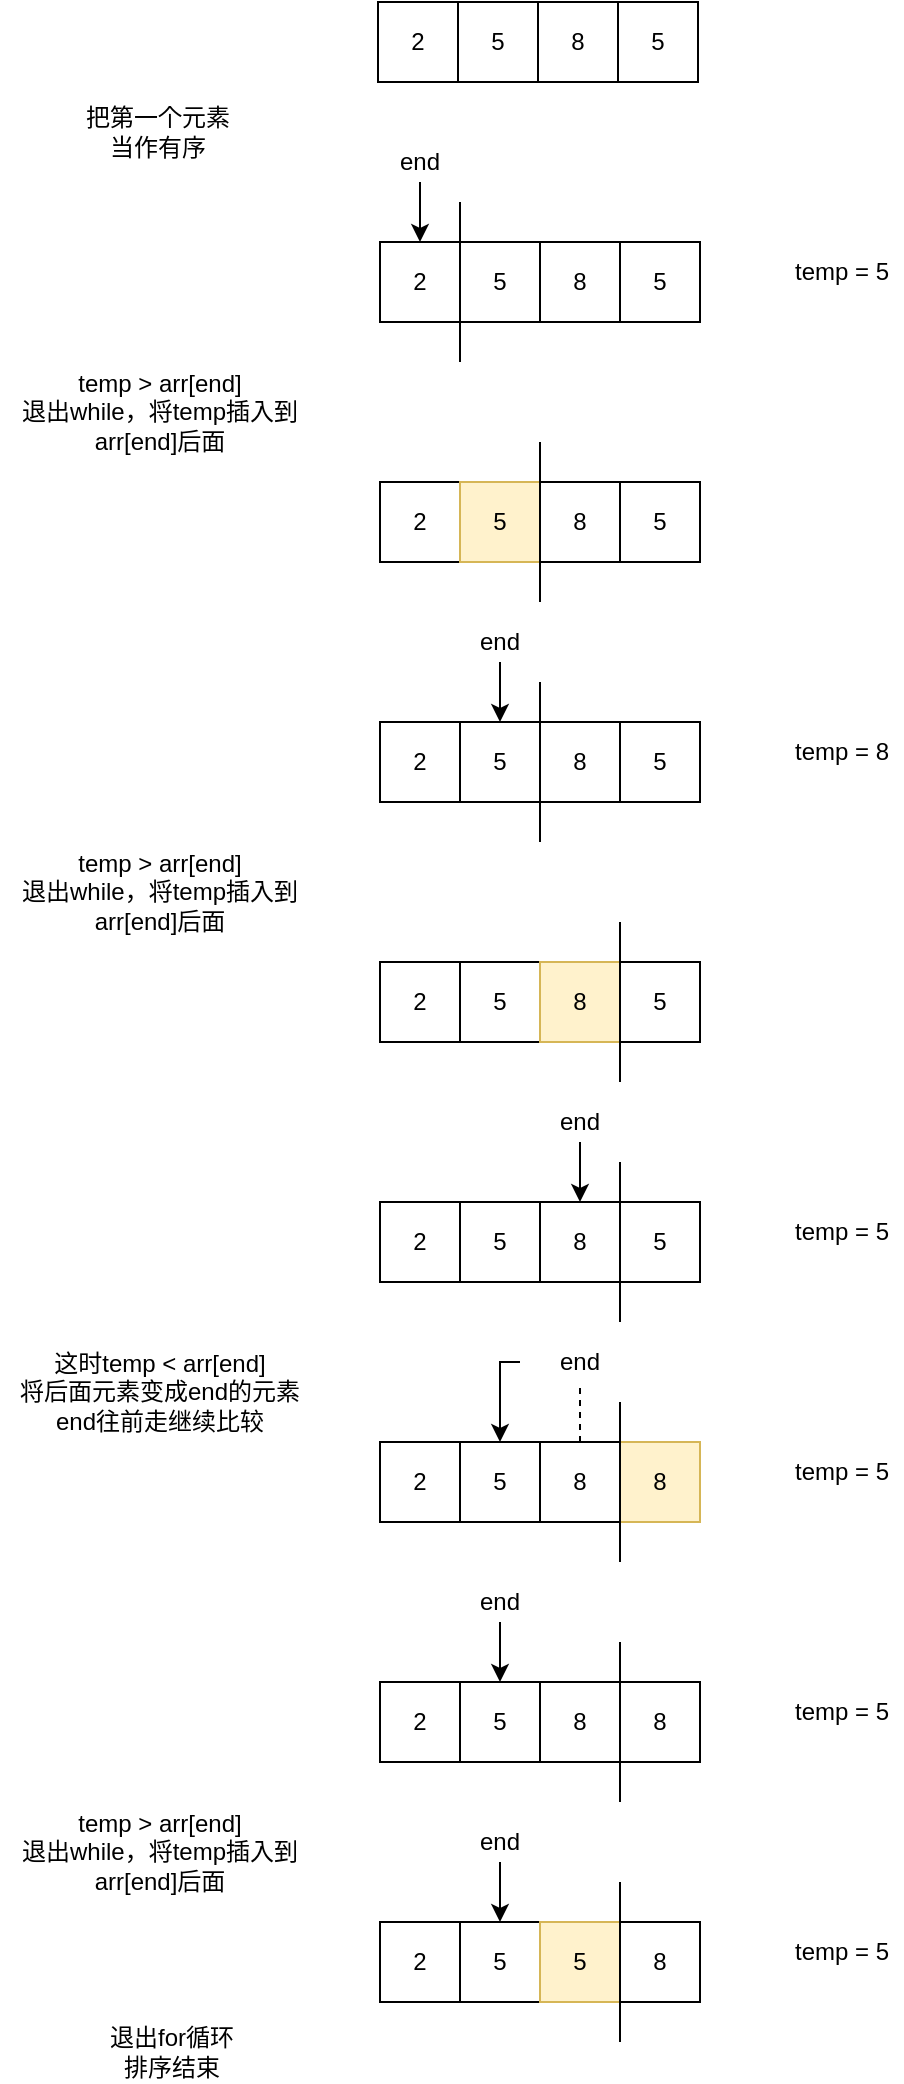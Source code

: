 <mxfile version="20.3.0" type="device"><diagram id="HtBqZlWE7aQmM8Wx6tXd" name="第 1 页"><mxGraphModel dx="1038" dy="649" grid="1" gridSize="10" guides="1" tooltips="1" connect="1" arrows="1" fold="1" page="1" pageScale="1" pageWidth="827" pageHeight="1169" math="0" shadow="0"><root><mxCell id="0"/><mxCell id="1" parent="0"/><mxCell id="O43Xtap4CsiJlCQimOoS-13" value="把第一个元素当作有序" style="text;html=1;strokeColor=none;fillColor=none;align=center;verticalAlign=middle;whiteSpace=wrap;rounded=0;" vertex="1" parent="1"><mxGeometry x="169" y="90" width="80" height="30" as="geometry"/></mxCell><mxCell id="O43Xtap4CsiJlCQimOoS-14" value="2" style="rounded=0;whiteSpace=wrap;html=1;" vertex="1" parent="1"><mxGeometry x="319" y="40" width="40" height="40" as="geometry"/></mxCell><mxCell id="O43Xtap4CsiJlCQimOoS-15" value="5" style="rounded=0;whiteSpace=wrap;html=1;" vertex="1" parent="1"><mxGeometry x="359" y="40" width="40" height="40" as="geometry"/></mxCell><mxCell id="O43Xtap4CsiJlCQimOoS-16" value="8" style="rounded=0;whiteSpace=wrap;html=1;" vertex="1" parent="1"><mxGeometry x="399" y="40" width="40" height="40" as="geometry"/></mxCell><mxCell id="O43Xtap4CsiJlCQimOoS-17" value="5" style="rounded=0;whiteSpace=wrap;html=1;" vertex="1" parent="1"><mxGeometry x="439" y="40" width="40" height="40" as="geometry"/></mxCell><mxCell id="O43Xtap4CsiJlCQimOoS-24" value="2" style="rounded=0;whiteSpace=wrap;html=1;" vertex="1" parent="1"><mxGeometry x="320" y="160" width="40" height="40" as="geometry"/></mxCell><mxCell id="O43Xtap4CsiJlCQimOoS-25" value="5" style="rounded=0;whiteSpace=wrap;html=1;" vertex="1" parent="1"><mxGeometry x="360" y="160" width="40" height="40" as="geometry"/></mxCell><mxCell id="O43Xtap4CsiJlCQimOoS-26" value="8" style="rounded=0;whiteSpace=wrap;html=1;" vertex="1" parent="1"><mxGeometry x="400" y="160" width="40" height="40" as="geometry"/></mxCell><mxCell id="O43Xtap4CsiJlCQimOoS-27" value="5" style="rounded=0;whiteSpace=wrap;html=1;" vertex="1" parent="1"><mxGeometry x="440" y="160" width="40" height="40" as="geometry"/></mxCell><mxCell id="O43Xtap4CsiJlCQimOoS-31" value="" style="endArrow=none;html=1;rounded=0;" edge="1" parent="1"><mxGeometry width="50" height="50" relative="1" as="geometry"><mxPoint x="360" y="220" as="sourcePoint"/><mxPoint x="360" y="140" as="targetPoint"/></mxGeometry></mxCell><mxCell id="O43Xtap4CsiJlCQimOoS-33" style="edgeStyle=orthogonalEdgeStyle;rounded=0;orthogonalLoop=1;jettySize=auto;html=1;" edge="1" parent="1" source="O43Xtap4CsiJlCQimOoS-32" target="O43Xtap4CsiJlCQimOoS-24"><mxGeometry relative="1" as="geometry"/></mxCell><mxCell id="O43Xtap4CsiJlCQimOoS-32" value="end" style="text;html=1;strokeColor=none;fillColor=none;align=center;verticalAlign=middle;whiteSpace=wrap;rounded=0;" vertex="1" parent="1"><mxGeometry x="310" y="110" width="60" height="20" as="geometry"/></mxCell><mxCell id="O43Xtap4CsiJlCQimOoS-34" value="temp = 5" style="text;html=1;strokeColor=none;fillColor=none;align=center;verticalAlign=middle;whiteSpace=wrap;rounded=0;" vertex="1" parent="1"><mxGeometry x="521" y="160" width="60" height="30" as="geometry"/></mxCell><mxCell id="O43Xtap4CsiJlCQimOoS-35" value="2" style="rounded=0;whiteSpace=wrap;html=1;" vertex="1" parent="1"><mxGeometry x="320" y="280" width="40" height="40" as="geometry"/></mxCell><mxCell id="O43Xtap4CsiJlCQimOoS-36" value="5" style="rounded=0;whiteSpace=wrap;html=1;fillColor=#fff2cc;strokeColor=#d6b656;" vertex="1" parent="1"><mxGeometry x="360" y="280" width="40" height="40" as="geometry"/></mxCell><mxCell id="O43Xtap4CsiJlCQimOoS-37" value="8" style="rounded=0;whiteSpace=wrap;html=1;" vertex="1" parent="1"><mxGeometry x="400" y="280" width="40" height="40" as="geometry"/></mxCell><mxCell id="O43Xtap4CsiJlCQimOoS-38" value="5" style="rounded=0;whiteSpace=wrap;html=1;" vertex="1" parent="1"><mxGeometry x="440" y="280" width="40" height="40" as="geometry"/></mxCell><mxCell id="O43Xtap4CsiJlCQimOoS-42" value="" style="endArrow=none;html=1;rounded=0;" edge="1" parent="1"><mxGeometry width="50" height="50" relative="1" as="geometry"><mxPoint x="400" y="340" as="sourcePoint"/><mxPoint x="400" y="260" as="targetPoint"/></mxGeometry></mxCell><mxCell id="O43Xtap4CsiJlCQimOoS-47" value="2" style="rounded=0;whiteSpace=wrap;html=1;" vertex="1" parent="1"><mxGeometry x="320" y="400" width="40" height="40" as="geometry"/></mxCell><mxCell id="O43Xtap4CsiJlCQimOoS-48" value="5" style="rounded=0;whiteSpace=wrap;html=1;" vertex="1" parent="1"><mxGeometry x="360" y="400" width="40" height="40" as="geometry"/></mxCell><mxCell id="O43Xtap4CsiJlCQimOoS-49" value="8" style="rounded=0;whiteSpace=wrap;html=1;" vertex="1" parent="1"><mxGeometry x="400" y="400" width="40" height="40" as="geometry"/></mxCell><mxCell id="O43Xtap4CsiJlCQimOoS-50" value="5" style="rounded=0;whiteSpace=wrap;html=1;" vertex="1" parent="1"><mxGeometry x="440" y="400" width="40" height="40" as="geometry"/></mxCell><mxCell id="O43Xtap4CsiJlCQimOoS-54" value="" style="endArrow=none;html=1;rounded=0;" edge="1" parent="1"><mxGeometry width="50" height="50" relative="1" as="geometry"><mxPoint x="400" y="460" as="sourcePoint"/><mxPoint x="400" y="380" as="targetPoint"/></mxGeometry></mxCell><mxCell id="O43Xtap4CsiJlCQimOoS-55" style="edgeStyle=orthogonalEdgeStyle;rounded=0;orthogonalLoop=1;jettySize=auto;html=1;" edge="1" parent="1" source="O43Xtap4CsiJlCQimOoS-56"><mxGeometry relative="1" as="geometry"><mxPoint x="380" y="400" as="targetPoint"/></mxGeometry></mxCell><mxCell id="O43Xtap4CsiJlCQimOoS-56" value="end" style="text;html=1;strokeColor=none;fillColor=none;align=center;verticalAlign=middle;whiteSpace=wrap;rounded=0;" vertex="1" parent="1"><mxGeometry x="350" y="350" width="60" height="20" as="geometry"/></mxCell><mxCell id="O43Xtap4CsiJlCQimOoS-57" value="temp = 8" style="text;html=1;strokeColor=none;fillColor=none;align=center;verticalAlign=middle;whiteSpace=wrap;rounded=0;" vertex="1" parent="1"><mxGeometry x="521" y="400" width="60" height="30" as="geometry"/></mxCell><mxCell id="O43Xtap4CsiJlCQimOoS-58" value="temp &amp;gt; arr[end]&lt;br&gt;退出while，将temp插入到arr[end]后面" style="text;html=1;strokeColor=none;fillColor=none;align=center;verticalAlign=middle;whiteSpace=wrap;rounded=0;" vertex="1" parent="1"><mxGeometry x="130" y="230" width="160" height="30" as="geometry"/></mxCell><mxCell id="O43Xtap4CsiJlCQimOoS-59" value="2" style="rounded=0;whiteSpace=wrap;html=1;" vertex="1" parent="1"><mxGeometry x="320" y="520" width="40" height="40" as="geometry"/></mxCell><mxCell id="O43Xtap4CsiJlCQimOoS-60" value="5" style="rounded=0;whiteSpace=wrap;html=1;" vertex="1" parent="1"><mxGeometry x="360" y="520" width="40" height="40" as="geometry"/></mxCell><mxCell id="O43Xtap4CsiJlCQimOoS-61" value="8" style="rounded=0;whiteSpace=wrap;html=1;fillColor=#fff2cc;strokeColor=#d6b656;" vertex="1" parent="1"><mxGeometry x="400" y="520" width="40" height="40" as="geometry"/></mxCell><mxCell id="O43Xtap4CsiJlCQimOoS-62" value="5" style="rounded=0;whiteSpace=wrap;html=1;" vertex="1" parent="1"><mxGeometry x="440" y="520" width="40" height="40" as="geometry"/></mxCell><mxCell id="O43Xtap4CsiJlCQimOoS-66" value="" style="endArrow=none;html=1;rounded=0;" edge="1" parent="1"><mxGeometry width="50" height="50" relative="1" as="geometry"><mxPoint x="440" y="580" as="sourcePoint"/><mxPoint x="440" y="500" as="targetPoint"/></mxGeometry></mxCell><mxCell id="O43Xtap4CsiJlCQimOoS-70" value="temp &amp;gt; arr[end]&lt;br&gt;退出while，将temp插入到arr[end]后面" style="text;html=1;strokeColor=none;fillColor=none;align=center;verticalAlign=middle;whiteSpace=wrap;rounded=0;" vertex="1" parent="1"><mxGeometry x="130" y="470" width="160" height="30" as="geometry"/></mxCell><mxCell id="O43Xtap4CsiJlCQimOoS-77" value="2" style="rounded=0;whiteSpace=wrap;html=1;" vertex="1" parent="1"><mxGeometry x="320" y="640" width="40" height="40" as="geometry"/></mxCell><mxCell id="O43Xtap4CsiJlCQimOoS-78" value="5" style="rounded=0;whiteSpace=wrap;html=1;" vertex="1" parent="1"><mxGeometry x="360" y="640" width="40" height="40" as="geometry"/></mxCell><mxCell id="O43Xtap4CsiJlCQimOoS-79" value="8" style="rounded=0;whiteSpace=wrap;html=1;" vertex="1" parent="1"><mxGeometry x="400" y="640" width="40" height="40" as="geometry"/></mxCell><mxCell id="O43Xtap4CsiJlCQimOoS-80" value="5" style="rounded=0;whiteSpace=wrap;html=1;" vertex="1" parent="1"><mxGeometry x="440" y="640" width="40" height="40" as="geometry"/></mxCell><mxCell id="O43Xtap4CsiJlCQimOoS-84" value="" style="endArrow=none;html=1;rounded=0;" edge="1" parent="1"><mxGeometry width="50" height="50" relative="1" as="geometry"><mxPoint x="440" y="700" as="sourcePoint"/><mxPoint x="440" y="620" as="targetPoint"/></mxGeometry></mxCell><mxCell id="O43Xtap4CsiJlCQimOoS-85" style="edgeStyle=orthogonalEdgeStyle;rounded=0;orthogonalLoop=1;jettySize=auto;html=1;" edge="1" parent="1" source="O43Xtap4CsiJlCQimOoS-86"><mxGeometry relative="1" as="geometry"><mxPoint x="420" y="640" as="targetPoint"/></mxGeometry></mxCell><mxCell id="O43Xtap4CsiJlCQimOoS-86" value="end" style="text;html=1;strokeColor=none;fillColor=none;align=center;verticalAlign=middle;whiteSpace=wrap;rounded=0;" vertex="1" parent="1"><mxGeometry x="390" y="590" width="60" height="20" as="geometry"/></mxCell><mxCell id="O43Xtap4CsiJlCQimOoS-87" value="temp = 5" style="text;html=1;strokeColor=none;fillColor=none;align=center;verticalAlign=middle;whiteSpace=wrap;rounded=0;" vertex="1" parent="1"><mxGeometry x="521" y="640" width="60" height="30" as="geometry"/></mxCell><mxCell id="O43Xtap4CsiJlCQimOoS-89" value="2" style="rounded=0;whiteSpace=wrap;html=1;" vertex="1" parent="1"><mxGeometry x="320" y="760" width="40" height="40" as="geometry"/></mxCell><mxCell id="O43Xtap4CsiJlCQimOoS-90" value="5" style="rounded=0;whiteSpace=wrap;html=1;" vertex="1" parent="1"><mxGeometry x="360" y="760" width="40" height="40" as="geometry"/></mxCell><mxCell id="O43Xtap4CsiJlCQimOoS-91" value="8" style="rounded=0;whiteSpace=wrap;html=1;" vertex="1" parent="1"><mxGeometry x="400" y="760" width="40" height="40" as="geometry"/></mxCell><mxCell id="O43Xtap4CsiJlCQimOoS-92" value="8" style="rounded=0;whiteSpace=wrap;html=1;fillColor=#fff2cc;strokeColor=#d6b656;" vertex="1" parent="1"><mxGeometry x="440" y="760" width="40" height="40" as="geometry"/></mxCell><mxCell id="O43Xtap4CsiJlCQimOoS-96" value="" style="endArrow=none;html=1;rounded=0;" edge="1" parent="1"><mxGeometry width="50" height="50" relative="1" as="geometry"><mxPoint x="440" y="820" as="sourcePoint"/><mxPoint x="440" y="740" as="targetPoint"/></mxGeometry></mxCell><mxCell id="O43Xtap4CsiJlCQimOoS-97" style="edgeStyle=orthogonalEdgeStyle;rounded=0;orthogonalLoop=1;jettySize=auto;html=1;" edge="1" parent="1" source="O43Xtap4CsiJlCQimOoS-98"><mxGeometry relative="1" as="geometry"><mxPoint x="380" y="760" as="targetPoint"/><Array as="points"><mxPoint x="380" y="720"/></Array></mxGeometry></mxCell><mxCell id="O43Xtap4CsiJlCQimOoS-98" value="end" style="text;html=1;strokeColor=none;fillColor=none;align=center;verticalAlign=middle;whiteSpace=wrap;rounded=0;" vertex="1" parent="1"><mxGeometry x="390" y="710" width="60" height="20" as="geometry"/></mxCell><mxCell id="O43Xtap4CsiJlCQimOoS-99" value="temp = 5" style="text;html=1;strokeColor=none;fillColor=none;align=center;verticalAlign=middle;whiteSpace=wrap;rounded=0;" vertex="1" parent="1"><mxGeometry x="521" y="760" width="60" height="30" as="geometry"/></mxCell><mxCell id="O43Xtap4CsiJlCQimOoS-100" value="这时temp &amp;lt; arr[end]&lt;br&gt;将后面元素变成end的元素&lt;br&gt;end往前走继续比较" style="text;html=1;strokeColor=none;fillColor=none;align=center;verticalAlign=middle;whiteSpace=wrap;rounded=0;" vertex="1" parent="1"><mxGeometry x="130" y="720" width="160" height="30" as="geometry"/></mxCell><mxCell id="O43Xtap4CsiJlCQimOoS-102" value="" style="endArrow=none;dashed=1;html=1;rounded=0;exitX=0.5;exitY=0;exitDx=0;exitDy=0;" edge="1" parent="1" source="O43Xtap4CsiJlCQimOoS-91"><mxGeometry width="50" height="50" relative="1" as="geometry"><mxPoint x="390" y="730" as="sourcePoint"/><mxPoint x="420" y="730" as="targetPoint"/></mxGeometry></mxCell><mxCell id="O43Xtap4CsiJlCQimOoS-104" value="2" style="rounded=0;whiteSpace=wrap;html=1;" vertex="1" parent="1"><mxGeometry x="320" y="880" width="40" height="40" as="geometry"/></mxCell><mxCell id="O43Xtap4CsiJlCQimOoS-105" value="5" style="rounded=0;whiteSpace=wrap;html=1;" vertex="1" parent="1"><mxGeometry x="360" y="880" width="40" height="40" as="geometry"/></mxCell><mxCell id="O43Xtap4CsiJlCQimOoS-106" value="8" style="rounded=0;whiteSpace=wrap;html=1;" vertex="1" parent="1"><mxGeometry x="400" y="880" width="40" height="40" as="geometry"/></mxCell><mxCell id="O43Xtap4CsiJlCQimOoS-107" value="8" style="rounded=0;whiteSpace=wrap;html=1;" vertex="1" parent="1"><mxGeometry x="440" y="880" width="40" height="40" as="geometry"/></mxCell><mxCell id="O43Xtap4CsiJlCQimOoS-111" value="" style="endArrow=none;html=1;rounded=0;" edge="1" parent="1"><mxGeometry width="50" height="50" relative="1" as="geometry"><mxPoint x="440" y="940" as="sourcePoint"/><mxPoint x="440" y="860" as="targetPoint"/></mxGeometry></mxCell><mxCell id="O43Xtap4CsiJlCQimOoS-113" value="temp = 5" style="text;html=1;strokeColor=none;fillColor=none;align=center;verticalAlign=middle;whiteSpace=wrap;rounded=0;" vertex="1" parent="1"><mxGeometry x="521" y="880" width="60" height="30" as="geometry"/></mxCell><mxCell id="O43Xtap4CsiJlCQimOoS-116" style="edgeStyle=orthogonalEdgeStyle;rounded=0;orthogonalLoop=1;jettySize=auto;html=1;" edge="1" parent="1" source="O43Xtap4CsiJlCQimOoS-115" target="O43Xtap4CsiJlCQimOoS-105"><mxGeometry relative="1" as="geometry"/></mxCell><mxCell id="O43Xtap4CsiJlCQimOoS-115" value="end" style="text;html=1;strokeColor=none;fillColor=none;align=center;verticalAlign=middle;whiteSpace=wrap;rounded=0;" vertex="1" parent="1"><mxGeometry x="350" y="830" width="60" height="20" as="geometry"/></mxCell><mxCell id="O43Xtap4CsiJlCQimOoS-117" value="temp &amp;gt; arr[end]&lt;br&gt;退出while，将temp插入到arr[end]后面" style="text;html=1;strokeColor=none;fillColor=none;align=center;verticalAlign=middle;whiteSpace=wrap;rounded=0;" vertex="1" parent="1"><mxGeometry x="130" y="950" width="160" height="30" as="geometry"/></mxCell><mxCell id="O43Xtap4CsiJlCQimOoS-118" value="2" style="rounded=0;whiteSpace=wrap;html=1;" vertex="1" parent="1"><mxGeometry x="320" y="1000" width="40" height="40" as="geometry"/></mxCell><mxCell id="O43Xtap4CsiJlCQimOoS-119" value="5" style="rounded=0;whiteSpace=wrap;html=1;" vertex="1" parent="1"><mxGeometry x="360" y="1000" width="40" height="40" as="geometry"/></mxCell><mxCell id="O43Xtap4CsiJlCQimOoS-120" value="5" style="rounded=0;whiteSpace=wrap;html=1;fillColor=#fff2cc;strokeColor=#d6b656;" vertex="1" parent="1"><mxGeometry x="400" y="1000" width="40" height="40" as="geometry"/></mxCell><mxCell id="O43Xtap4CsiJlCQimOoS-121" value="8" style="rounded=0;whiteSpace=wrap;html=1;" vertex="1" parent="1"><mxGeometry x="440" y="1000" width="40" height="40" as="geometry"/></mxCell><mxCell id="O43Xtap4CsiJlCQimOoS-125" value="" style="endArrow=none;html=1;rounded=0;" edge="1" parent="1"><mxGeometry width="50" height="50" relative="1" as="geometry"><mxPoint x="440" y="1060" as="sourcePoint"/><mxPoint x="440" y="980" as="targetPoint"/></mxGeometry></mxCell><mxCell id="O43Xtap4CsiJlCQimOoS-126" value="temp = 5" style="text;html=1;strokeColor=none;fillColor=none;align=center;verticalAlign=middle;whiteSpace=wrap;rounded=0;" vertex="1" parent="1"><mxGeometry x="521" y="1000" width="60" height="30" as="geometry"/></mxCell><mxCell id="O43Xtap4CsiJlCQimOoS-127" style="edgeStyle=orthogonalEdgeStyle;rounded=0;orthogonalLoop=1;jettySize=auto;html=1;" edge="1" parent="1" source="O43Xtap4CsiJlCQimOoS-128" target="O43Xtap4CsiJlCQimOoS-119"><mxGeometry relative="1" as="geometry"/></mxCell><mxCell id="O43Xtap4CsiJlCQimOoS-128" value="end" style="text;html=1;strokeColor=none;fillColor=none;align=center;verticalAlign=middle;whiteSpace=wrap;rounded=0;" vertex="1" parent="1"><mxGeometry x="350" y="950" width="60" height="20" as="geometry"/></mxCell><mxCell id="O43Xtap4CsiJlCQimOoS-129" value="退出for循环&lt;br&gt;排序结束" style="text;html=1;strokeColor=none;fillColor=none;align=center;verticalAlign=middle;whiteSpace=wrap;rounded=0;" vertex="1" parent="1"><mxGeometry x="171" y="1050" width="90" height="30" as="geometry"/></mxCell></root></mxGraphModel></diagram></mxfile>